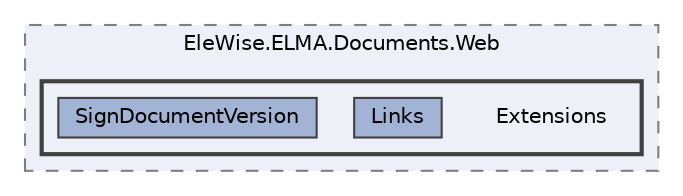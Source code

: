 digraph "Web/Modules/EleWise.ELMA.Documents.Web/Extensions"
{
 // LATEX_PDF_SIZE
  bgcolor="transparent";
  edge [fontname=Helvetica,fontsize=10,labelfontname=Helvetica,labelfontsize=10];
  node [fontname=Helvetica,fontsize=10,shape=box,height=0.2,width=0.4];
  compound=true
  subgraph clusterdir_7b30ed932694c4fcdc3e91e9f60fe418 {
    graph [ bgcolor="#edf0f7", pencolor="grey50", label="EleWise.ELMA.Documents.Web", fontname=Helvetica,fontsize=10 style="filled,dashed", URL="dir_7b30ed932694c4fcdc3e91e9f60fe418.html",tooltip=""]
  subgraph clusterdir_2c995f03970d651ddab85695f220f5ce {
    graph [ bgcolor="#edf0f7", pencolor="grey25", label="", fontname=Helvetica,fontsize=10 style="filled,bold", URL="dir_2c995f03970d651ddab85695f220f5ce.html",tooltip=""]
    dir_2c995f03970d651ddab85695f220f5ce [shape=plaintext, label="Extensions"];
  dir_2b403073f91681048072b06134122cbd [label="Links", fillcolor="#a2b4d6", color="grey25", style="filled", URL="dir_2b403073f91681048072b06134122cbd.html",tooltip=""];
  dir_71054dbf3733ff84e61778614db5c488 [label="SignDocumentVersion", fillcolor="#a2b4d6", color="grey25", style="filled", URL="dir_71054dbf3733ff84e61778614db5c488.html",tooltip=""];
  }
  }
}
